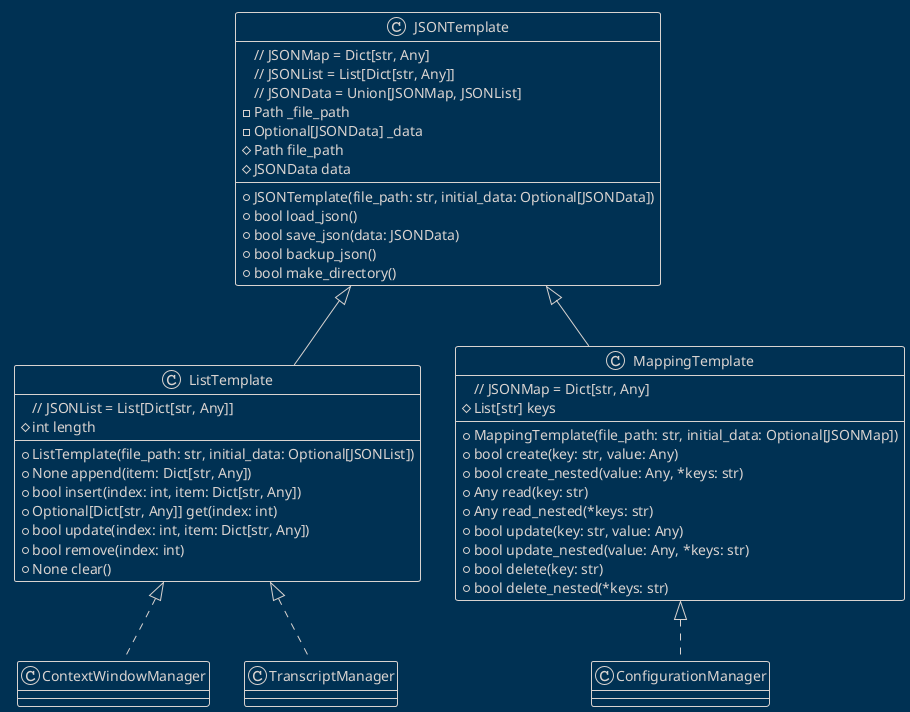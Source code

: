 @startuml MappingTemplates
!theme blueprint

class JSONTemplate {
    // JSONMap = Dict[str, Any]
    // JSONList = List[Dict[str, Any]]
    // JSONData = Union[JSONMap, JSONList]
    - Path _file_path
    - Optional[JSONData] _data
    + JSONTemplate(file_path: str, initial_data: Optional[JSONData])
    # Path file_path
    # JSONData data
    + bool load_json()
    + bool save_json(data: JSONData)
    + bool backup_json()
    + bool make_directory()
}

class ListTemplate extends JSONTemplate {
    // JSONList = List[Dict[str, Any]]
    + ListTemplate(file_path: str, initial_data: Optional[JSONList])
    # int length
    + None append(item: Dict[str, Any])
    + bool insert(index: int, item: Dict[str, Any])
    + Optional[Dict[str, Any]] get(index: int)
    + bool update(index: int, item: Dict[str, Any])
    + bool remove(index: int)
    + None clear()
}

class MappingTemplate extends JSONTemplate {
    // JSONMap = Dict[str, Any]
    + MappingTemplate(file_path: str, initial_data: Optional[JSONMap])
    # List[str] keys
    + bool create(key: str, value: Any)
    + bool create_nested(value: Any, *keys: str)
    + Any read(key: str)
    + Any read_nested(*keys: str)
    + bool update(key: str, value: Any)
    + bool update_nested(value: Any, *keys: str)
    + bool delete(key: str)
    + bool delete_nested(*keys: str)
}

class ConfigurationManager
MappingTemplate <|.. ConfigurationManager

class ContextWindowManager
ListTemplate <|.. ContextWindowManager

class TranscriptManager
ListTemplate <|.. TranscriptManager
@enduml
